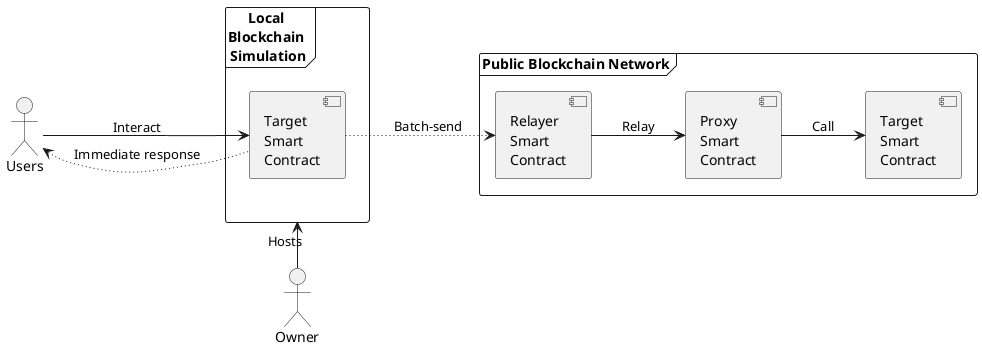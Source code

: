 @startuml

actor Owner
actor Users

' Add an additional frame for Private Network
frame "Local \nBlockchain \nSimulation" as LocalSim {
    ' Add nested deployment of Target SC within LocalSim
    component "Target \nSmart \nContract" as LocalTarget
    ' Show Owner as an actor that hosts LocalSim within PrivateNet frame
}

frame "Public Blockchain Network" as PubNet {
    component "Relayer \nSmart \nContract" as Relayer
    component "Proxy \nSmart \nContract" as Proxy
    component "Target \nSmart \nContract" as Target

}

left to right direction
Users --> LocalTarget : Interact
Users <-[dotted]- LocalTarget : Immediate response

LocalSim <-l- Owner : Hosts

LocalTarget -[dotted]-> Relayer : Batch-send
Relayer --> Proxy : Relay
Proxy --> Target : Call

@enduml
